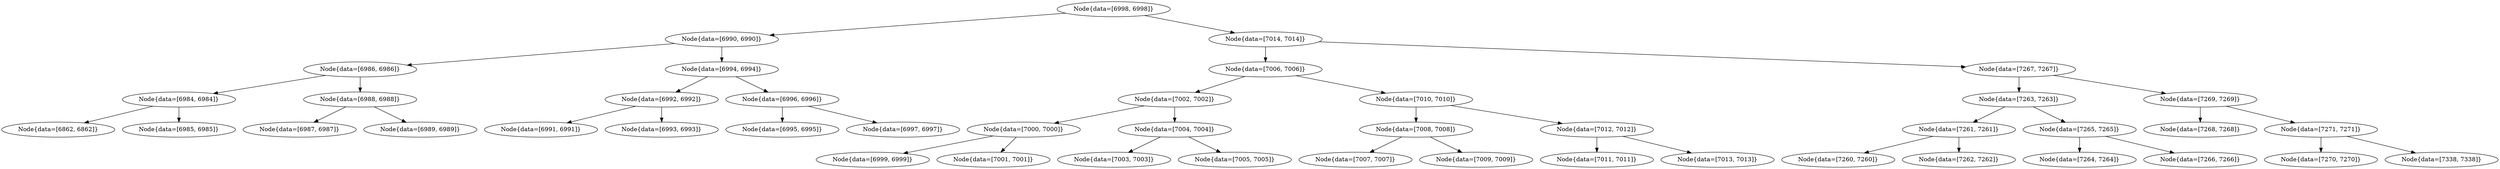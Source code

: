 digraph G{
1297593811 [label="Node{data=[6998, 6998]}"]
1297593811 -> 277671918
277671918 [label="Node{data=[6990, 6990]}"]
277671918 -> 701229800
701229800 [label="Node{data=[6986, 6986]}"]
701229800 -> 1731703800
1731703800 [label="Node{data=[6984, 6984]}"]
1731703800 -> 398359520
398359520 [label="Node{data=[6862, 6862]}"]
1731703800 -> 1614415206
1614415206 [label="Node{data=[6985, 6985]}"]
701229800 -> 374353699
374353699 [label="Node{data=[6988, 6988]}"]
374353699 -> 1285748322
1285748322 [label="Node{data=[6987, 6987]}"]
374353699 -> 682091885
682091885 [label="Node{data=[6989, 6989]}"]
277671918 -> 411485226
411485226 [label="Node{data=[6994, 6994]}"]
411485226 -> 255383854
255383854 [label="Node{data=[6992, 6992]}"]
255383854 -> 1416773453
1416773453 [label="Node{data=[6991, 6991]}"]
255383854 -> 1139352611
1139352611 [label="Node{data=[6993, 6993]}"]
411485226 -> 1835012064
1835012064 [label="Node{data=[6996, 6996]}"]
1835012064 -> 618154699
618154699 [label="Node{data=[6995, 6995]}"]
1835012064 -> 1628799306
1628799306 [label="Node{data=[6997, 6997]}"]
1297593811 -> 1800890743
1800890743 [label="Node{data=[7014, 7014]}"]
1800890743 -> 111506674
111506674 [label="Node{data=[7006, 7006]}"]
111506674 -> 1615722751
1615722751 [label="Node{data=[7002, 7002]}"]
1615722751 -> 757017197
757017197 [label="Node{data=[7000, 7000]}"]
757017197 -> 2111042152
2111042152 [label="Node{data=[6999, 6999]}"]
757017197 -> 1350310852
1350310852 [label="Node{data=[7001, 7001]}"]
1615722751 -> 1601801012
1601801012 [label="Node{data=[7004, 7004]}"]
1601801012 -> 190942964
190942964 [label="Node{data=[7003, 7003]}"]
1601801012 -> 1774419266
1774419266 [label="Node{data=[7005, 7005]}"]
111506674 -> 1498544517
1498544517 [label="Node{data=[7010, 7010]}"]
1498544517 -> 1256384944
1256384944 [label="Node{data=[7008, 7008]}"]
1256384944 -> 1307826230
1307826230 [label="Node{data=[7007, 7007]}"]
1256384944 -> 1059624359
1059624359 [label="Node{data=[7009, 7009]}"]
1498544517 -> 1776537110
1776537110 [label="Node{data=[7012, 7012]}"]
1776537110 -> 873534963
873534963 [label="Node{data=[7011, 7011]}"]
1776537110 -> 1743804719
1743804719 [label="Node{data=[7013, 7013]}"]
1800890743 -> 479100379
479100379 [label="Node{data=[7267, 7267]}"]
479100379 -> 1810531106
1810531106 [label="Node{data=[7263, 7263]}"]
1810531106 -> 1466481953
1466481953 [label="Node{data=[7261, 7261]}"]
1466481953 -> 850702274
850702274 [label="Node{data=[7260, 7260]}"]
1466481953 -> 1564179690
1564179690 [label="Node{data=[7262, 7262]}"]
1810531106 -> 1660360700
1660360700 [label="Node{data=[7265, 7265]}"]
1660360700 -> 1885613878
1885613878 [label="Node{data=[7264, 7264]}"]
1660360700 -> 1740198983
1740198983 [label="Node{data=[7266, 7266]}"]
479100379 -> 1642309750
1642309750 [label="Node{data=[7269, 7269]}"]
1642309750 -> 997264193
997264193 [label="Node{data=[7268, 7268]}"]
1642309750 -> 1782419078
1782419078 [label="Node{data=[7271, 7271]}"]
1782419078 -> 1200354538
1200354538 [label="Node{data=[7270, 7270]}"]
1782419078 -> 1003967605
1003967605 [label="Node{data=[7338, 7338]}"]
}